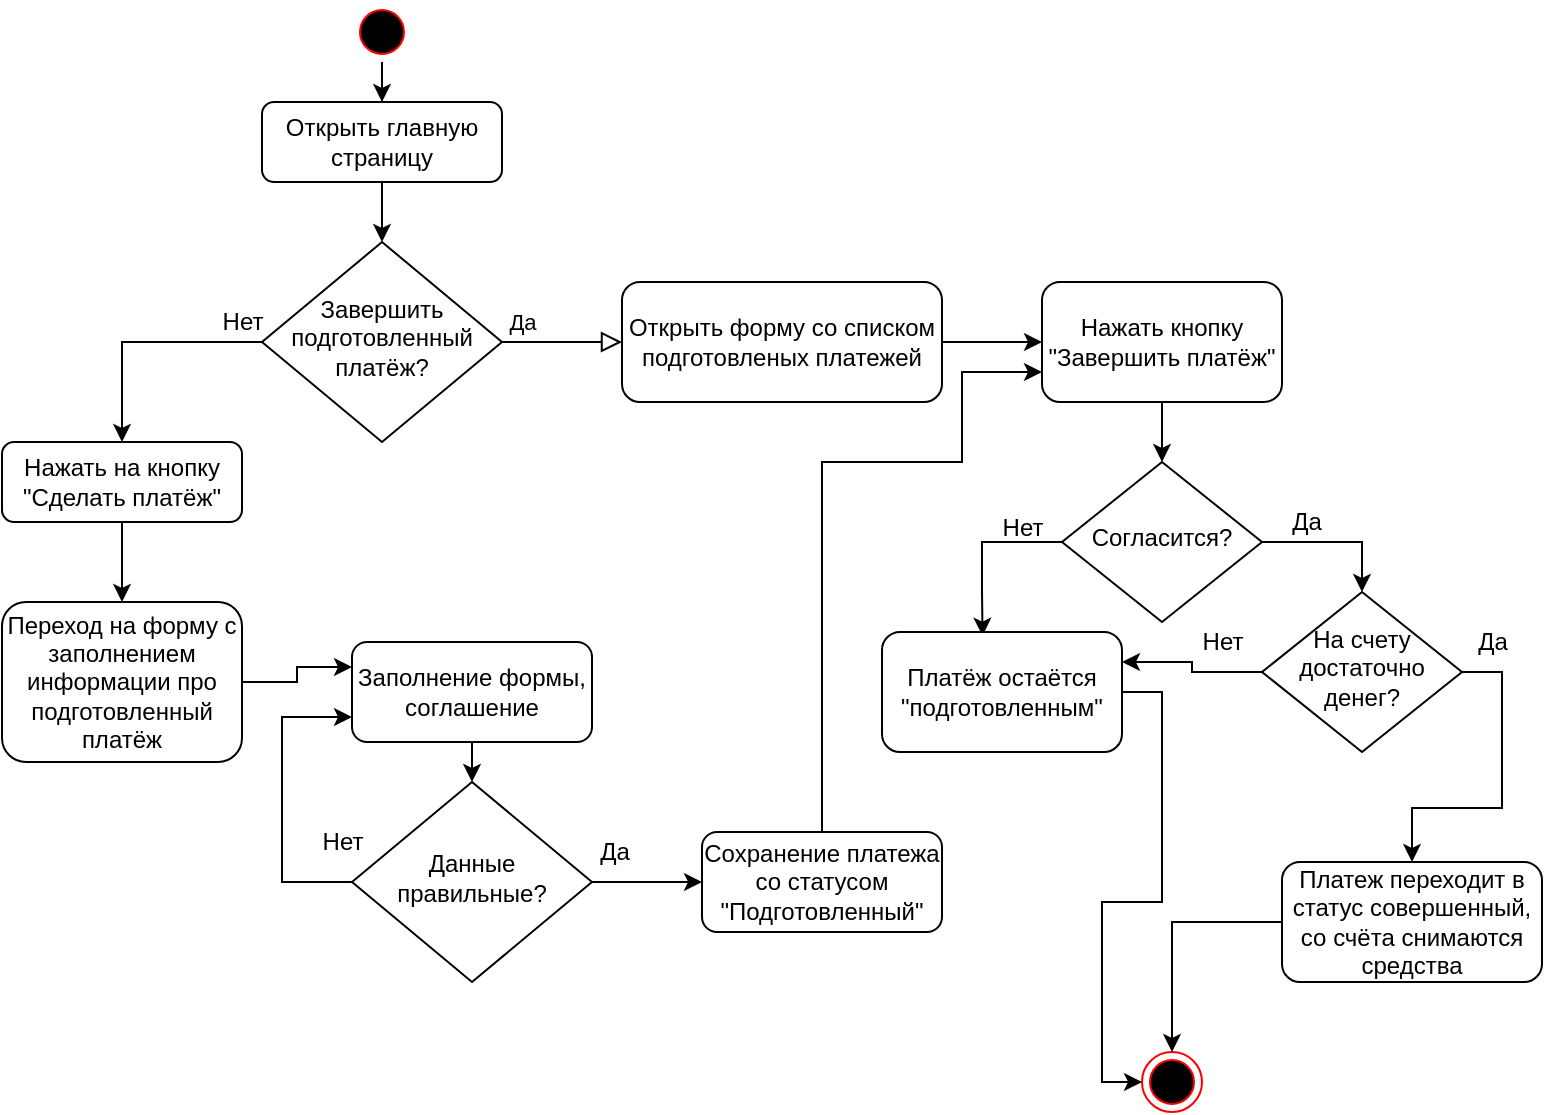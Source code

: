 <mxfile version="12.7.9" type="device"><diagram id="C5RBs43oDa-KdzZeNtuy" name="Page-1"><mxGraphModel dx="865" dy="483" grid="1" gridSize="10" guides="1" tooltips="1" connect="1" arrows="1" fold="1" page="1" pageScale="1" pageWidth="827" pageHeight="1169" math="0" shadow="0"><root><mxCell id="WIyWlLk6GJQsqaUBKTNV-0"/><mxCell id="WIyWlLk6GJQsqaUBKTNV-1" parent="WIyWlLk6GJQsqaUBKTNV-0"/><mxCell id="WIyWlLk6GJQsqaUBKTNV-3" value="Открыть главную страницу" style="rounded=1;whiteSpace=wrap;html=1;fontSize=12;glass=0;strokeWidth=1;shadow=0;" parent="WIyWlLk6GJQsqaUBKTNV-1" vertex="1"><mxGeometry x="160" y="80" width="120" height="40" as="geometry"/></mxCell><mxCell id="WIyWlLk6GJQsqaUBKTNV-5" value="Да" style="edgeStyle=orthogonalEdgeStyle;rounded=0;html=1;jettySize=auto;orthogonalLoop=1;fontSize=11;endArrow=block;endFill=0;endSize=8;strokeWidth=1;shadow=0;labelBackgroundColor=none;" parent="WIyWlLk6GJQsqaUBKTNV-1" source="WIyWlLk6GJQsqaUBKTNV-6" target="WIyWlLk6GJQsqaUBKTNV-7" edge="1"><mxGeometry x="-0.667" y="10" relative="1" as="geometry"><mxPoint as="offset"/></mxGeometry></mxCell><mxCell id="GrfsDmx3aYW6XTV-5afw-13" style="edgeStyle=orthogonalEdgeStyle;rounded=0;orthogonalLoop=1;jettySize=auto;html=1;entryX=0.5;entryY=0;entryDx=0;entryDy=0;" edge="1" parent="WIyWlLk6GJQsqaUBKTNV-1" source="WIyWlLk6GJQsqaUBKTNV-6" target="GrfsDmx3aYW6XTV-5afw-15"><mxGeometry relative="1" as="geometry"><mxPoint x="80" y="210" as="targetPoint"/><Array as="points"><mxPoint x="90" y="200"/><mxPoint x="90" y="240"/></Array></mxGeometry></mxCell><mxCell id="GrfsDmx3aYW6XTV-5afw-14" value="Нет" style="text;html=1;align=center;verticalAlign=middle;resizable=0;points=[];labelBackgroundColor=#ffffff;" vertex="1" connectable="0" parent="GrfsDmx3aYW6XTV-5afw-13"><mxGeometry x="-0.414" y="1" relative="1" as="geometry"><mxPoint x="25" y="-11" as="offset"/></mxGeometry></mxCell><mxCell id="WIyWlLk6GJQsqaUBKTNV-6" value="Завершить подготовленный платёж?" style="rhombus;whiteSpace=wrap;html=1;shadow=0;fontFamily=Helvetica;fontSize=12;align=center;strokeWidth=1;spacing=6;spacingTop=-4;" parent="WIyWlLk6GJQsqaUBKTNV-1" vertex="1"><mxGeometry x="160" y="150" width="120" height="100" as="geometry"/></mxCell><mxCell id="GrfsDmx3aYW6XTV-5afw-4" style="edgeStyle=orthogonalEdgeStyle;rounded=0;orthogonalLoop=1;jettySize=auto;html=1;entryX=0;entryY=0.5;entryDx=0;entryDy=0;" edge="1" parent="WIyWlLk6GJQsqaUBKTNV-1" source="WIyWlLk6GJQsqaUBKTNV-7" target="GrfsDmx3aYW6XTV-5afw-5"><mxGeometry relative="1" as="geometry"><mxPoint x="530" y="200" as="targetPoint"/></mxGeometry></mxCell><mxCell id="WIyWlLk6GJQsqaUBKTNV-7" value="Открыть форму со списком подготовленых платежей" style="rounded=1;whiteSpace=wrap;html=1;fontSize=12;glass=0;strokeWidth=1;shadow=0;" parent="WIyWlLk6GJQsqaUBKTNV-1" vertex="1"><mxGeometry x="340" y="170" width="160" height="60" as="geometry"/></mxCell><mxCell id="GrfsDmx3aYW6XTV-5afw-28" style="edgeStyle=orthogonalEdgeStyle;rounded=0;orthogonalLoop=1;jettySize=auto;html=1;entryX=0;entryY=0.25;entryDx=0;entryDy=0;" edge="1" parent="WIyWlLk6GJQsqaUBKTNV-1" source="WIyWlLk6GJQsqaUBKTNV-11" target="GrfsDmx3aYW6XTV-5afw-18"><mxGeometry relative="1" as="geometry"/></mxCell><mxCell id="WIyWlLk6GJQsqaUBKTNV-11" value="Переход на форму с заполнением информации про подготовленный платёж" style="rounded=1;whiteSpace=wrap;html=1;fontSize=12;glass=0;strokeWidth=1;shadow=0;" parent="WIyWlLk6GJQsqaUBKTNV-1" vertex="1"><mxGeometry x="30" y="330" width="120" height="80" as="geometry"/></mxCell><mxCell id="GrfsDmx3aYW6XTV-5afw-0" value="" style="ellipse;html=1;shape=endState;fillColor=#000000;strokeColor=#ff0000;" vertex="1" parent="WIyWlLk6GJQsqaUBKTNV-1"><mxGeometry x="600" y="555" width="30" height="30" as="geometry"/></mxCell><mxCell id="GrfsDmx3aYW6XTV-5afw-3" style="edgeStyle=orthogonalEdgeStyle;rounded=0;orthogonalLoop=1;jettySize=auto;html=1;entryX=0.5;entryY=0;entryDx=0;entryDy=0;" edge="1" parent="WIyWlLk6GJQsqaUBKTNV-1" source="GrfsDmx3aYW6XTV-5afw-1" target="WIyWlLk6GJQsqaUBKTNV-3"><mxGeometry relative="1" as="geometry"/></mxCell><mxCell id="GrfsDmx3aYW6XTV-5afw-1" value="" style="ellipse;html=1;shape=startState;fillColor=#000000;strokeColor=#ff0000;" vertex="1" parent="WIyWlLk6GJQsqaUBKTNV-1"><mxGeometry x="205" y="30" width="30" height="30" as="geometry"/></mxCell><mxCell id="GrfsDmx3aYW6XTV-5afw-6" style="edgeStyle=orthogonalEdgeStyle;rounded=0;orthogonalLoop=1;jettySize=auto;html=1;entryX=0.5;entryY=0;entryDx=0;entryDy=0;" edge="1" parent="WIyWlLk6GJQsqaUBKTNV-1" source="GrfsDmx3aYW6XTV-5afw-5" target="GrfsDmx3aYW6XTV-5afw-8"><mxGeometry relative="1" as="geometry"><mxPoint x="610" y="250" as="targetPoint"/></mxGeometry></mxCell><mxCell id="GrfsDmx3aYW6XTV-5afw-5" value="Нажать кнопку &quot;Завершить платёж&quot;" style="rounded=1;whiteSpace=wrap;html=1;fontSize=12;glass=0;strokeWidth=1;shadow=0;" vertex="1" parent="WIyWlLk6GJQsqaUBKTNV-1"><mxGeometry x="550" y="170" width="120" height="60" as="geometry"/></mxCell><mxCell id="GrfsDmx3aYW6XTV-5afw-9" style="edgeStyle=orthogonalEdgeStyle;rounded=0;orthogonalLoop=1;jettySize=auto;html=1;entryX=0.5;entryY=0;entryDx=0;entryDy=0;" edge="1" parent="WIyWlLk6GJQsqaUBKTNV-1" source="GrfsDmx3aYW6XTV-5afw-8" target="GrfsDmx3aYW6XTV-5afw-41"><mxGeometry relative="1" as="geometry"><mxPoint x="725.333" y="360" as="targetPoint"/><Array as="points"><mxPoint x="710" y="300"/></Array></mxGeometry></mxCell><mxCell id="GrfsDmx3aYW6XTV-5afw-10" value="Да" style="text;html=1;align=center;verticalAlign=middle;resizable=0;points=[];labelBackgroundColor=#ffffff;" vertex="1" connectable="0" parent="GrfsDmx3aYW6XTV-5afw-9"><mxGeometry x="-0.412" y="1" relative="1" as="geometry"><mxPoint y="-9" as="offset"/></mxGeometry></mxCell><mxCell id="GrfsDmx3aYW6XTV-5afw-38" style="edgeStyle=orthogonalEdgeStyle;rounded=0;orthogonalLoop=1;jettySize=auto;html=1;entryX=0.419;entryY=0.031;entryDx=0;entryDy=0;entryPerimeter=0;" edge="1" parent="WIyWlLk6GJQsqaUBKTNV-1" source="GrfsDmx3aYW6XTV-5afw-8" target="GrfsDmx3aYW6XTV-5afw-36"><mxGeometry relative="1" as="geometry"><Array as="points"><mxPoint x="520" y="300"/><mxPoint x="520" y="325"/><mxPoint x="520" y="325"/></Array></mxGeometry></mxCell><mxCell id="GrfsDmx3aYW6XTV-5afw-8" value="Согласится?" style="rhombus;whiteSpace=wrap;html=1;shadow=0;fontFamily=Helvetica;fontSize=12;align=center;strokeWidth=1;spacing=6;spacingTop=-4;" vertex="1" parent="WIyWlLk6GJQsqaUBKTNV-1"><mxGeometry x="560" y="260" width="100" height="80" as="geometry"/></mxCell><mxCell id="GrfsDmx3aYW6XTV-5afw-12" style="edgeStyle=orthogonalEdgeStyle;rounded=0;orthogonalLoop=1;jettySize=auto;html=1;entryX=0.5;entryY=0;entryDx=0;entryDy=0;" edge="1" parent="WIyWlLk6GJQsqaUBKTNV-1" source="GrfsDmx3aYW6XTV-5afw-11" target="GrfsDmx3aYW6XTV-5afw-0"><mxGeometry relative="1" as="geometry"><mxPoint x="735" y="420" as="targetPoint"/></mxGeometry></mxCell><mxCell id="GrfsDmx3aYW6XTV-5afw-11" value="Платеж переходит в статус совершенный, со счёта снимаются средства" style="rounded=1;whiteSpace=wrap;html=1;fontSize=12;glass=0;strokeWidth=1;shadow=0;" vertex="1" parent="WIyWlLk6GJQsqaUBKTNV-1"><mxGeometry x="670" y="460" width="130" height="60" as="geometry"/></mxCell><mxCell id="GrfsDmx3aYW6XTV-5afw-16" style="edgeStyle=orthogonalEdgeStyle;rounded=0;orthogonalLoop=1;jettySize=auto;html=1;entryX=0.5;entryY=0;entryDx=0;entryDy=0;" edge="1" parent="WIyWlLk6GJQsqaUBKTNV-1" source="GrfsDmx3aYW6XTV-5afw-15" target="WIyWlLk6GJQsqaUBKTNV-11"><mxGeometry relative="1" as="geometry"><mxPoint x="90" y="330" as="targetPoint"/></mxGeometry></mxCell><mxCell id="GrfsDmx3aYW6XTV-5afw-15" value="Нажать на кнопку &quot;Сделать платёж&quot;" style="rounded=1;whiteSpace=wrap;html=1;fontSize=12;glass=0;strokeWidth=1;shadow=0;" vertex="1" parent="WIyWlLk6GJQsqaUBKTNV-1"><mxGeometry x="30" y="250" width="120" height="40" as="geometry"/></mxCell><mxCell id="GrfsDmx3aYW6XTV-5afw-19" style="edgeStyle=orthogonalEdgeStyle;rounded=0;orthogonalLoop=1;jettySize=auto;html=1;entryX=0.5;entryY=0;entryDx=0;entryDy=0;" edge="1" parent="WIyWlLk6GJQsqaUBKTNV-1" source="GrfsDmx3aYW6XTV-5afw-18" target="GrfsDmx3aYW6XTV-5afw-20"><mxGeometry relative="1" as="geometry"><mxPoint x="90" y="520" as="targetPoint"/><Array as="points"><mxPoint x="265" y="410"/></Array></mxGeometry></mxCell><mxCell id="GrfsDmx3aYW6XTV-5afw-18" value="Заполнение формы, соглашение" style="rounded=1;whiteSpace=wrap;html=1;fontSize=12;glass=0;strokeWidth=1;shadow=0;" vertex="1" parent="WIyWlLk6GJQsqaUBKTNV-1"><mxGeometry x="205" y="350" width="120" height="50" as="geometry"/></mxCell><mxCell id="GrfsDmx3aYW6XTV-5afw-21" style="edgeStyle=orthogonalEdgeStyle;rounded=0;orthogonalLoop=1;jettySize=auto;html=1;entryX=0;entryY=0.5;entryDx=0;entryDy=0;" edge="1" parent="WIyWlLk6GJQsqaUBKTNV-1" source="GrfsDmx3aYW6XTV-5afw-20" target="GrfsDmx3aYW6XTV-5afw-23"><mxGeometry relative="1" as="geometry"><mxPoint x="240" y="600" as="targetPoint"/><Array as="points"><mxPoint x="380" y="470"/></Array></mxGeometry></mxCell><mxCell id="GrfsDmx3aYW6XTV-5afw-22" value="Да" style="text;html=1;align=center;verticalAlign=middle;resizable=0;points=[];labelBackgroundColor=#ffffff;" vertex="1" connectable="0" parent="GrfsDmx3aYW6XTV-5afw-21"><mxGeometry x="-0.472" y="3" relative="1" as="geometry"><mxPoint x="-3.33" y="-12" as="offset"/></mxGeometry></mxCell><mxCell id="GrfsDmx3aYW6XTV-5afw-29" style="edgeStyle=orthogonalEdgeStyle;rounded=0;orthogonalLoop=1;jettySize=auto;html=1;entryX=0;entryY=0.75;entryDx=0;entryDy=0;" edge="1" parent="WIyWlLk6GJQsqaUBKTNV-1" source="GrfsDmx3aYW6XTV-5afw-20" target="GrfsDmx3aYW6XTV-5afw-18"><mxGeometry relative="1" as="geometry"><Array as="points"><mxPoint x="170" y="470"/><mxPoint x="170" y="388"/></Array></mxGeometry></mxCell><mxCell id="GrfsDmx3aYW6XTV-5afw-20" value="Данные правильные?" style="rhombus;whiteSpace=wrap;html=1;shadow=0;fontFamily=Helvetica;fontSize=12;align=center;strokeWidth=1;spacing=6;spacingTop=-4;" vertex="1" parent="WIyWlLk6GJQsqaUBKTNV-1"><mxGeometry x="205" y="420" width="120" height="100" as="geometry"/></mxCell><mxCell id="GrfsDmx3aYW6XTV-5afw-27" style="edgeStyle=orthogonalEdgeStyle;rounded=0;orthogonalLoop=1;jettySize=auto;html=1;entryX=0;entryY=0.75;entryDx=0;entryDy=0;exitX=0.5;exitY=0;exitDx=0;exitDy=0;" edge="1" parent="WIyWlLk6GJQsqaUBKTNV-1" source="GrfsDmx3aYW6XTV-5afw-23" target="GrfsDmx3aYW6XTV-5afw-5"><mxGeometry relative="1" as="geometry"><mxPoint x="548" y="210" as="targetPoint"/><Array as="points"><mxPoint x="440" y="260"/><mxPoint x="510" y="260"/><mxPoint x="510" y="215"/></Array></mxGeometry></mxCell><mxCell id="GrfsDmx3aYW6XTV-5afw-23" value="Сохранение платежа со статусом &quot;Подготовленный&quot;" style="rounded=1;whiteSpace=wrap;html=1;fontSize=12;glass=0;strokeWidth=1;shadow=0;" vertex="1" parent="WIyWlLk6GJQsqaUBKTNV-1"><mxGeometry x="380" y="445" width="120" height="50" as="geometry"/></mxCell><mxCell id="GrfsDmx3aYW6XTV-5afw-30" value="Нет" style="text;html=1;align=center;verticalAlign=middle;resizable=0;points=[];autosize=1;" vertex="1" parent="WIyWlLk6GJQsqaUBKTNV-1"><mxGeometry x="180" y="440" width="40" height="20" as="geometry"/></mxCell><mxCell id="GrfsDmx3aYW6XTV-5afw-33" style="edgeStyle=orthogonalEdgeStyle;rounded=0;orthogonalLoop=1;jettySize=auto;html=1;entryX=0.5;entryY=0;entryDx=0;entryDy=0;exitX=0.5;exitY=1;exitDx=0;exitDy=0;" edge="1" parent="WIyWlLk6GJQsqaUBKTNV-1" source="WIyWlLk6GJQsqaUBKTNV-3" target="WIyWlLk6GJQsqaUBKTNV-6"><mxGeometry relative="1" as="geometry"><mxPoint x="560" y="210" as="targetPoint"/><mxPoint x="510" y="210" as="sourcePoint"/></mxGeometry></mxCell><mxCell id="GrfsDmx3aYW6XTV-5afw-40" style="edgeStyle=orthogonalEdgeStyle;rounded=0;orthogonalLoop=1;jettySize=auto;html=1;entryX=0;entryY=0.5;entryDx=0;entryDy=0;" edge="1" parent="WIyWlLk6GJQsqaUBKTNV-1" source="GrfsDmx3aYW6XTV-5afw-36" target="GrfsDmx3aYW6XTV-5afw-0"><mxGeometry relative="1" as="geometry"/></mxCell><mxCell id="GrfsDmx3aYW6XTV-5afw-36" value="Платёж остаётся &quot;подготовленным&quot;" style="rounded=1;whiteSpace=wrap;html=1;fontSize=12;glass=0;strokeWidth=1;shadow=0;" vertex="1" parent="WIyWlLk6GJQsqaUBKTNV-1"><mxGeometry x="470" y="345" width="120" height="60" as="geometry"/></mxCell><mxCell id="GrfsDmx3aYW6XTV-5afw-39" value="Нет" style="text;html=1;align=center;verticalAlign=middle;resizable=0;points=[];autosize=1;" vertex="1" parent="WIyWlLk6GJQsqaUBKTNV-1"><mxGeometry x="520" y="283" width="40" height="20" as="geometry"/></mxCell><mxCell id="GrfsDmx3aYW6XTV-5afw-42" style="edgeStyle=orthogonalEdgeStyle;rounded=0;orthogonalLoop=1;jettySize=auto;html=1;entryX=0.5;entryY=0;entryDx=0;entryDy=0;" edge="1" parent="WIyWlLk6GJQsqaUBKTNV-1" source="GrfsDmx3aYW6XTV-5afw-41" target="GrfsDmx3aYW6XTV-5afw-11"><mxGeometry relative="1" as="geometry"><Array as="points"><mxPoint x="780" y="365"/><mxPoint x="780" y="433"/><mxPoint x="735" y="433"/></Array></mxGeometry></mxCell><mxCell id="GrfsDmx3aYW6XTV-5afw-44" style="edgeStyle=orthogonalEdgeStyle;rounded=0;orthogonalLoop=1;jettySize=auto;html=1;entryX=1;entryY=0.25;entryDx=0;entryDy=0;" edge="1" parent="WIyWlLk6GJQsqaUBKTNV-1" source="GrfsDmx3aYW6XTV-5afw-41" target="GrfsDmx3aYW6XTV-5afw-36"><mxGeometry relative="1" as="geometry"/></mxCell><mxCell id="GrfsDmx3aYW6XTV-5afw-41" value="На счету достаточно денег?" style="rhombus;whiteSpace=wrap;html=1;shadow=0;fontFamily=Helvetica;fontSize=12;align=center;strokeWidth=1;spacing=6;spacingTop=-4;" vertex="1" parent="WIyWlLk6GJQsqaUBKTNV-1"><mxGeometry x="660" y="325" width="100" height="80" as="geometry"/></mxCell><mxCell id="GrfsDmx3aYW6XTV-5afw-43" value="Да" style="text;html=1;align=center;verticalAlign=middle;resizable=0;points=[];autosize=1;" vertex="1" parent="WIyWlLk6GJQsqaUBKTNV-1"><mxGeometry x="760" y="340" width="30" height="20" as="geometry"/></mxCell><mxCell id="GrfsDmx3aYW6XTV-5afw-45" value="Нет" style="text;html=1;align=center;verticalAlign=middle;resizable=0;points=[];autosize=1;" vertex="1" parent="WIyWlLk6GJQsqaUBKTNV-1"><mxGeometry x="620" y="340" width="40" height="20" as="geometry"/></mxCell></root></mxGraphModel></diagram></mxfile>